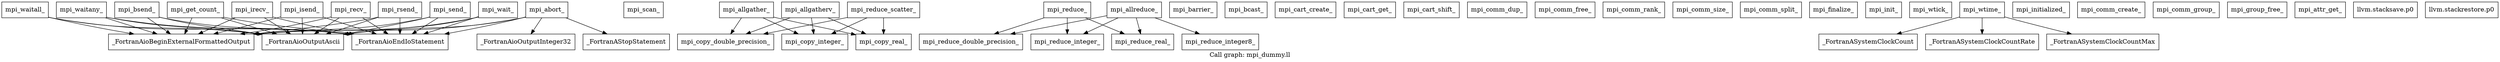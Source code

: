 digraph "Call graph: mpi_dummy.ll" {
	label="Call graph: mpi_dummy.ll";

	Node0x55826d4faae0 [shape=record,label="{mpi_waitany_}"];
	Node0x55826d4faae0 -> Node0x55826d4d0680;
	Node0x55826d4faae0 -> Node0x55826d4d1b90;
	Node0x55826d4faae0 -> Node0x55826d4d2280;
	Node0x55826d4cee30 [shape=record,label="{mpi_scan_}"];
	Node0x55826d4cfe90 [shape=record,label="{mpi_abort_}"];
	Node0x55826d4cfe90 -> Node0x55826d4d0680;
	Node0x55826d4cfe90 -> Node0x55826d4d1b90;
	Node0x55826d4cfe90 -> Node0x55826d4d2280;
	Node0x55826d4cfe90 -> Node0x55826d4d2ac0;
	Node0x55826d4cfe90 -> Node0x55826d4d27a0;
	Node0x55826d4d2c30 [shape=record,label="{mpi_allgather_}"];
	Node0x55826d4d2c30 -> Node0x55826d4d2fc0;
	Node0x55826d4d2c30 -> Node0x55826d4d3520;
	Node0x55826d4d2c30 -> Node0x55826d4d4b40;
	Node0x55826d4d5280 [shape=record,label="{mpi_allgatherv_}"];
	Node0x55826d4d5280 -> Node0x55826d4d2fc0;
	Node0x55826d4d5280 -> Node0x55826d4d3520;
	Node0x55826d4d5280 -> Node0x55826d4d4b40;
	Node0x55826d4d5a20 [shape=record,label="{mpi_allreduce_}"];
	Node0x55826d4d5a20 -> Node0x55826d4d7620;
	Node0x55826d4d5a20 -> Node0x55826d4da9e0;
	Node0x55826d4d5a20 -> Node0x55826d4daea0;
	Node0x55826d4d5a20 -> Node0x55826d4db010;
	Node0x55826d4db3a0 [shape=record,label="{mpi_barrier_}"];
	Node0x55826d4db6c0 [shape=record,label="{mpi_bcast_}"];
	Node0x55826d4dbc20 [shape=record,label="{mpi_bsend_}"];
	Node0x55826d4dbc20 -> Node0x55826d4d0680;
	Node0x55826d4dbc20 -> Node0x55826d4d1b90;
	Node0x55826d4dbc20 -> Node0x55826d4d2280;
	Node0x55826d4dc160 [shape=record,label="{mpi_cart_create_}"];
	Node0x55826d4dc2d0 [shape=record,label="{mpi_cart_get_}"];
	Node0x55826d4dc630 [shape=record,label="{mpi_cart_shift_}"];
	Node0x55826d4dc950 [shape=record,label="{mpi_comm_dup_}"];
	Node0x55826d4dcbe0 [shape=record,label="{mpi_comm_free_}"];
	Node0x55826d4dd1c0 [shape=record,label="{mpi_comm_rank_}"];
	Node0x55826d4dd330 [shape=record,label="{mpi_comm_size_}"];
	Node0x55826d4dd690 [shape=record,label="{mpi_comm_split_}"];
	Node0x55826d4d2fc0 [shape=record,label="{mpi_copy_double_precision_}"];
	Node0x55826d4d3520 [shape=record,label="{mpi_copy_integer_}"];
	Node0x55826d4d4b40 [shape=record,label="{mpi_copy_real_}"];
	Node0x55826d4dd9b0 [shape=record,label="{mpi_finalize_}"];
	Node0x55826d4ddc40 [shape=record,label="{mpi_get_count_}"];
	Node0x55826d4ddc40 -> Node0x55826d4d0680;
	Node0x55826d4ddc40 -> Node0x55826d4d1b90;
	Node0x55826d4ddc40 -> Node0x55826d4d2280;
	Node0x55826d4de150 [shape=record,label="{mpi_init_}"];
	Node0x55826d4de2c0 [shape=record,label="{mpi_irecv_}"];
	Node0x55826d4de2c0 -> Node0x55826d4d0680;
	Node0x55826d4de2c0 -> Node0x55826d4d1b90;
	Node0x55826d4de2c0 -> Node0x55826d4d2280;
	Node0x55826d4de650 [shape=record,label="{mpi_isend_}"];
	Node0x55826d4de650 -> Node0x55826d4d0680;
	Node0x55826d4de650 -> Node0x55826d4d1b90;
	Node0x55826d4de650 -> Node0x55826d4d2280;
	Node0x55826d4de970 [shape=record,label="{mpi_recv_}"];
	Node0x55826d4de970 -> Node0x55826d4d0680;
	Node0x55826d4de970 -> Node0x55826d4d1b90;
	Node0x55826d4de970 -> Node0x55826d4d2280;
	Node0x55826d4dec00 [shape=record,label="{mpi_reduce_}"];
	Node0x55826d4dec00 -> Node0x55826d4d7620;
	Node0x55826d4dec00 -> Node0x55826d4da9e0;
	Node0x55826d4dec00 -> Node0x55826d4db010;
	Node0x55826d4d7620 [shape=record,label="{mpi_reduce_double_precision_}"];
	Node0x55826d4daea0 [shape=record,label="{mpi_reduce_integer8_}"];
	Node0x55826d4da9e0 [shape=record,label="{mpi_reduce_integer_}"];
	Node0x55826d4db010 [shape=record,label="{mpi_reduce_real_}"];
	Node0x55826d4df560 [shape=record,label="{mpi_reduce_scatter_}"];
	Node0x55826d4df560 -> Node0x55826d4d2fc0;
	Node0x55826d4df560 -> Node0x55826d4d3520;
	Node0x55826d4df560 -> Node0x55826d4d4b40;
	Node0x55826d4dfde0 [shape=record,label="{mpi_rsend_}"];
	Node0x55826d4dfde0 -> Node0x55826d4d0680;
	Node0x55826d4dfde0 -> Node0x55826d4d1b90;
	Node0x55826d4dfde0 -> Node0x55826d4d2280;
	Node0x55826d4e2ff0 [shape=record,label="{mpi_send_}"];
	Node0x55826d4e2ff0 -> Node0x55826d4d0680;
	Node0x55826d4e2ff0 -> Node0x55826d4d1b90;
	Node0x55826d4e2ff0 -> Node0x55826d4d2280;
	Node0x55826d4fa4c0 [shape=record,label="{mpi_wait_}"];
	Node0x55826d4fa4c0 -> Node0x55826d4d0680;
	Node0x55826d4fa4c0 -> Node0x55826d4d1b90;
	Node0x55826d4fa4c0 -> Node0x55826d4d2280;
	Node0x55826d4fa7d0 [shape=record,label="{mpi_waitall_}"];
	Node0x55826d4fa7d0 -> Node0x55826d4d0680;
	Node0x55826d4fa7d0 -> Node0x55826d4d1b90;
	Node0x55826d4fa7d0 -> Node0x55826d4d2280;
	Node0x55826d4fadf0 [shape=record,label="{mpi_wtick_}"];
	Node0x55826d4fae70 [shape=record,label="{mpi_wtime_}"];
	Node0x55826d4fae70 -> Node0x55826d4e61d0;
	Node0x55826d4fae70 -> Node0x55826d4e6be0;
	Node0x55826d4fae70 -> Node0x55826d4e7320;
	Node0x55826d4e7830 [shape=record,label="{mpi_initialized_}"];
	Node0x55826d4e79a0 [shape=record,label="{mpi_comm_create_}"];
	Node0x55826d4e7d00 [shape=record,label="{mpi_comm_group_}"];
	Node0x55826d4e8020 [shape=record,label="{mpi_group_free_}"];
	Node0x55826d4e82b0 [shape=record,label="{mpi_attr_get_}"];
	Node0x55826d4d0680 [shape=record,label="{_FortranAioBeginExternalFormattedOutput}"];
	Node0x55826d4d1b90 [shape=record,label="{_FortranAioOutputAscii}"];
	Node0x55826d4d2280 [shape=record,label="{_FortranAioEndIoStatement}"];
	Node0x55826d4d27a0 [shape=record,label="{_FortranAioOutputInteger32}"];
	Node0x55826d4d2ac0 [shape=record,label="{_FortranAStopStatement}"];
	Node0x55826d4e61d0 [shape=record,label="{_FortranASystemClockCount}"];
	Node0x55826d4e6be0 [shape=record,label="{_FortranASystemClockCountRate}"];
	Node0x55826d4e7320 [shape=record,label="{_FortranASystemClockCountMax}"];
	Node0x55826d4e9070 [shape=record,label="{llvm.stacksave.p0}"];
	Node0x55826d4e93e0 [shape=record,label="{llvm.stackrestore.p0}"];
}

